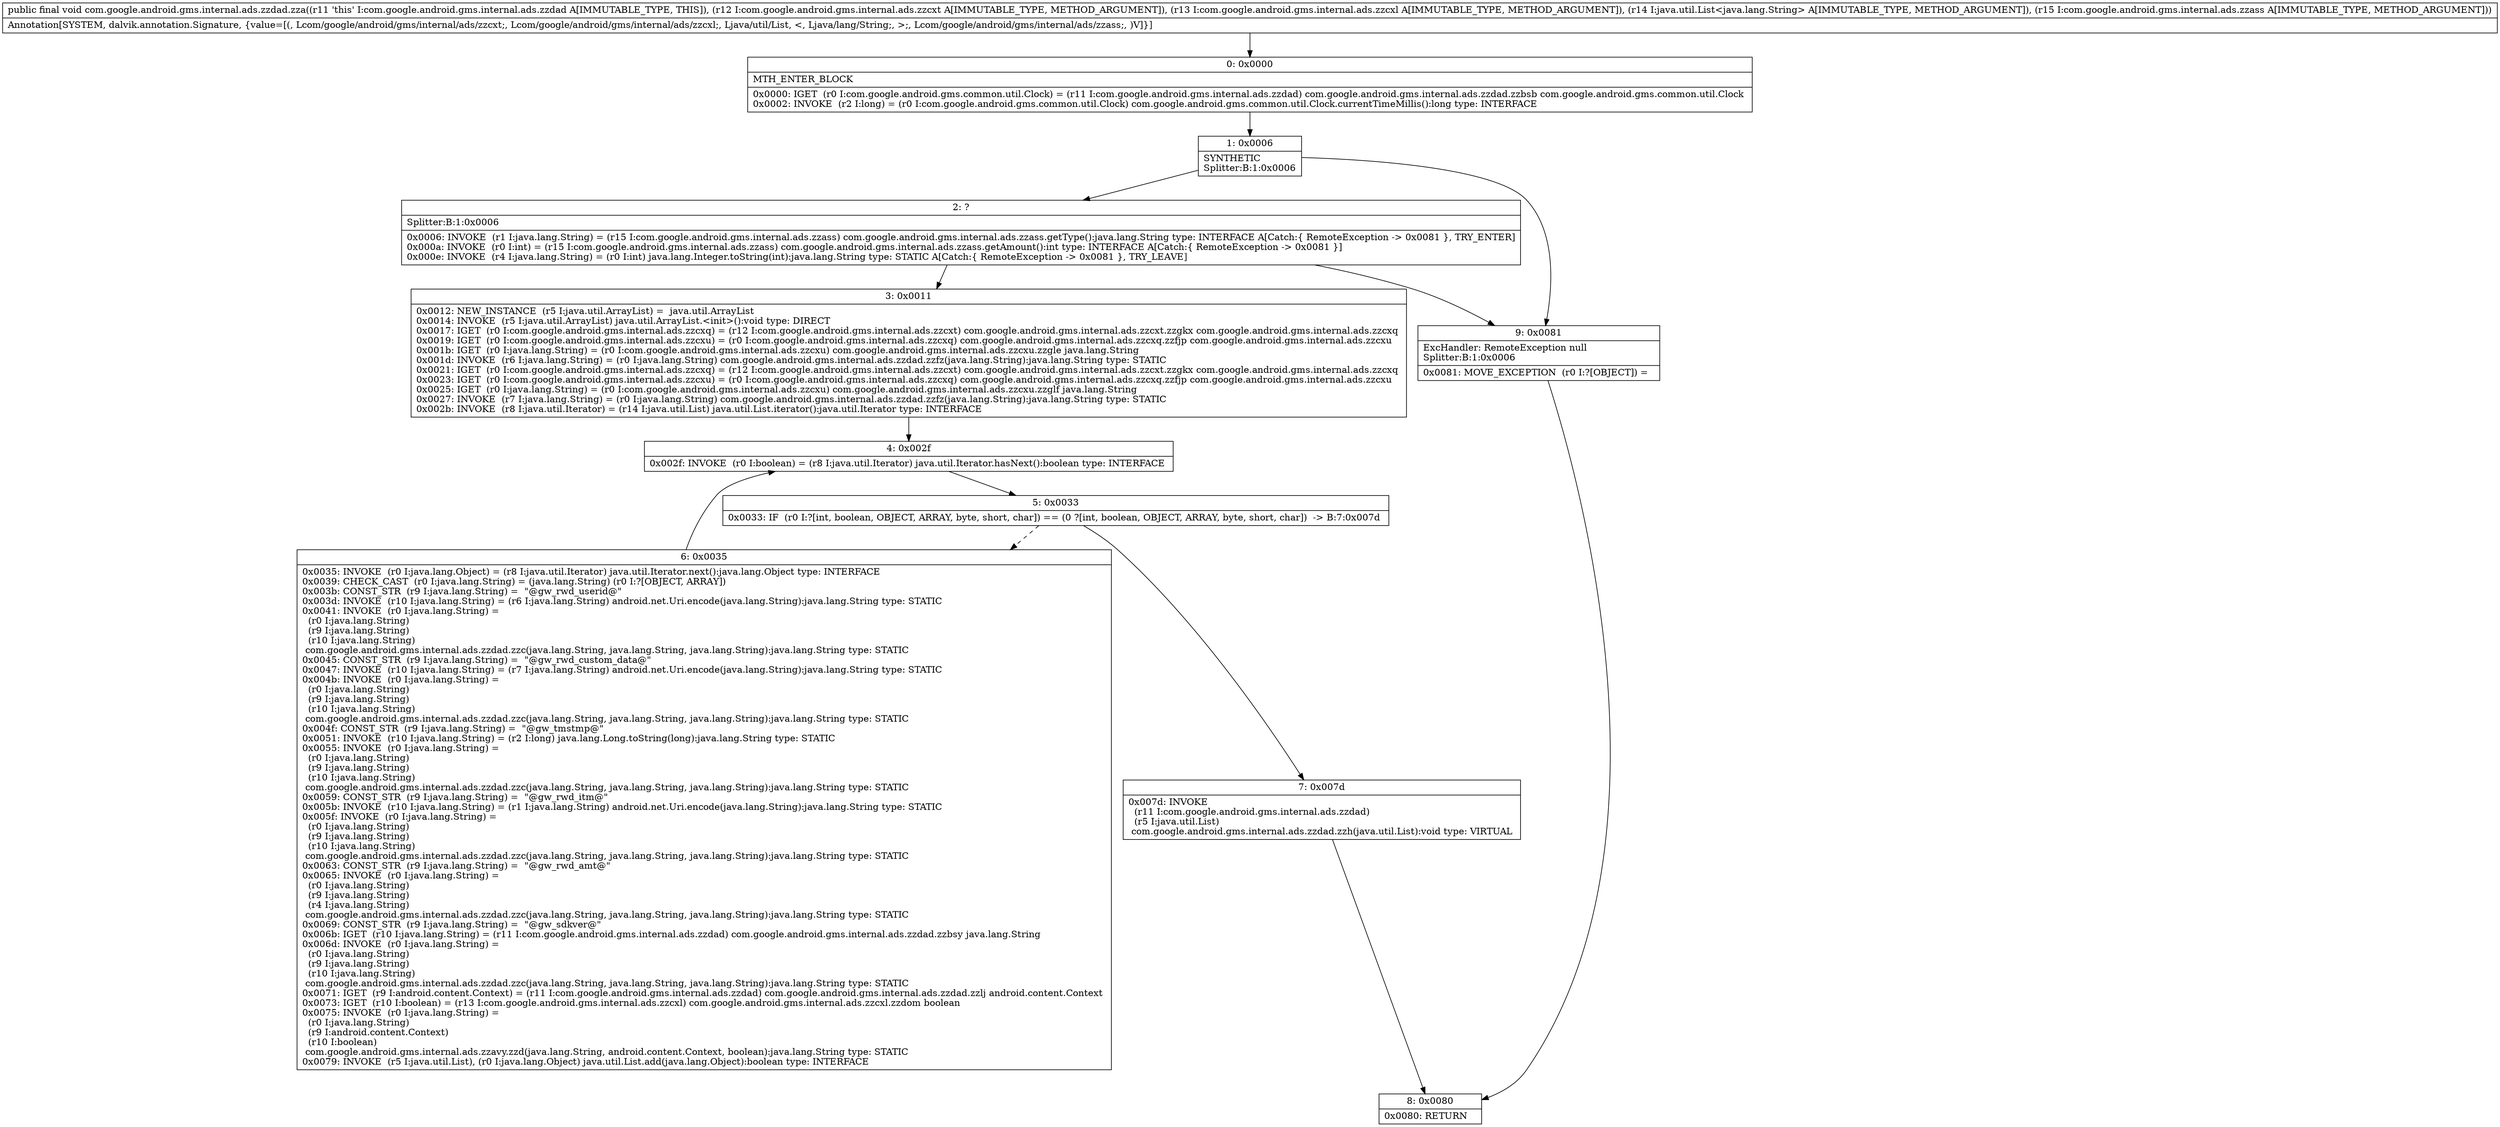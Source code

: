 digraph "CFG forcom.google.android.gms.internal.ads.zzdad.zza(Lcom\/google\/android\/gms\/internal\/ads\/zzcxt;Lcom\/google\/android\/gms\/internal\/ads\/zzcxl;Ljava\/util\/List;Lcom\/google\/android\/gms\/internal\/ads\/zzass;)V" {
Node_0 [shape=record,label="{0\:\ 0x0000|MTH_ENTER_BLOCK\l|0x0000: IGET  (r0 I:com.google.android.gms.common.util.Clock) = (r11 I:com.google.android.gms.internal.ads.zzdad) com.google.android.gms.internal.ads.zzdad.zzbsb com.google.android.gms.common.util.Clock \l0x0002: INVOKE  (r2 I:long) = (r0 I:com.google.android.gms.common.util.Clock) com.google.android.gms.common.util.Clock.currentTimeMillis():long type: INTERFACE \l}"];
Node_1 [shape=record,label="{1\:\ 0x0006|SYNTHETIC\lSplitter:B:1:0x0006\l}"];
Node_2 [shape=record,label="{2\:\ ?|Splitter:B:1:0x0006\l|0x0006: INVOKE  (r1 I:java.lang.String) = (r15 I:com.google.android.gms.internal.ads.zzass) com.google.android.gms.internal.ads.zzass.getType():java.lang.String type: INTERFACE A[Catch:\{ RemoteException \-\> 0x0081 \}, TRY_ENTER]\l0x000a: INVOKE  (r0 I:int) = (r15 I:com.google.android.gms.internal.ads.zzass) com.google.android.gms.internal.ads.zzass.getAmount():int type: INTERFACE A[Catch:\{ RemoteException \-\> 0x0081 \}]\l0x000e: INVOKE  (r4 I:java.lang.String) = (r0 I:int) java.lang.Integer.toString(int):java.lang.String type: STATIC A[Catch:\{ RemoteException \-\> 0x0081 \}, TRY_LEAVE]\l}"];
Node_3 [shape=record,label="{3\:\ 0x0011|0x0012: NEW_INSTANCE  (r5 I:java.util.ArrayList) =  java.util.ArrayList \l0x0014: INVOKE  (r5 I:java.util.ArrayList) java.util.ArrayList.\<init\>():void type: DIRECT \l0x0017: IGET  (r0 I:com.google.android.gms.internal.ads.zzcxq) = (r12 I:com.google.android.gms.internal.ads.zzcxt) com.google.android.gms.internal.ads.zzcxt.zzgkx com.google.android.gms.internal.ads.zzcxq \l0x0019: IGET  (r0 I:com.google.android.gms.internal.ads.zzcxu) = (r0 I:com.google.android.gms.internal.ads.zzcxq) com.google.android.gms.internal.ads.zzcxq.zzfjp com.google.android.gms.internal.ads.zzcxu \l0x001b: IGET  (r0 I:java.lang.String) = (r0 I:com.google.android.gms.internal.ads.zzcxu) com.google.android.gms.internal.ads.zzcxu.zzgle java.lang.String \l0x001d: INVOKE  (r6 I:java.lang.String) = (r0 I:java.lang.String) com.google.android.gms.internal.ads.zzdad.zzfz(java.lang.String):java.lang.String type: STATIC \l0x0021: IGET  (r0 I:com.google.android.gms.internal.ads.zzcxq) = (r12 I:com.google.android.gms.internal.ads.zzcxt) com.google.android.gms.internal.ads.zzcxt.zzgkx com.google.android.gms.internal.ads.zzcxq \l0x0023: IGET  (r0 I:com.google.android.gms.internal.ads.zzcxu) = (r0 I:com.google.android.gms.internal.ads.zzcxq) com.google.android.gms.internal.ads.zzcxq.zzfjp com.google.android.gms.internal.ads.zzcxu \l0x0025: IGET  (r0 I:java.lang.String) = (r0 I:com.google.android.gms.internal.ads.zzcxu) com.google.android.gms.internal.ads.zzcxu.zzglf java.lang.String \l0x0027: INVOKE  (r7 I:java.lang.String) = (r0 I:java.lang.String) com.google.android.gms.internal.ads.zzdad.zzfz(java.lang.String):java.lang.String type: STATIC \l0x002b: INVOKE  (r8 I:java.util.Iterator) = (r14 I:java.util.List) java.util.List.iterator():java.util.Iterator type: INTERFACE \l}"];
Node_4 [shape=record,label="{4\:\ 0x002f|0x002f: INVOKE  (r0 I:boolean) = (r8 I:java.util.Iterator) java.util.Iterator.hasNext():boolean type: INTERFACE \l}"];
Node_5 [shape=record,label="{5\:\ 0x0033|0x0033: IF  (r0 I:?[int, boolean, OBJECT, ARRAY, byte, short, char]) == (0 ?[int, boolean, OBJECT, ARRAY, byte, short, char])  \-\> B:7:0x007d \l}"];
Node_6 [shape=record,label="{6\:\ 0x0035|0x0035: INVOKE  (r0 I:java.lang.Object) = (r8 I:java.util.Iterator) java.util.Iterator.next():java.lang.Object type: INTERFACE \l0x0039: CHECK_CAST  (r0 I:java.lang.String) = (java.lang.String) (r0 I:?[OBJECT, ARRAY]) \l0x003b: CONST_STR  (r9 I:java.lang.String) =  \"@gw_rwd_userid@\" \l0x003d: INVOKE  (r10 I:java.lang.String) = (r6 I:java.lang.String) android.net.Uri.encode(java.lang.String):java.lang.String type: STATIC \l0x0041: INVOKE  (r0 I:java.lang.String) = \l  (r0 I:java.lang.String)\l  (r9 I:java.lang.String)\l  (r10 I:java.lang.String)\l com.google.android.gms.internal.ads.zzdad.zzc(java.lang.String, java.lang.String, java.lang.String):java.lang.String type: STATIC \l0x0045: CONST_STR  (r9 I:java.lang.String) =  \"@gw_rwd_custom_data@\" \l0x0047: INVOKE  (r10 I:java.lang.String) = (r7 I:java.lang.String) android.net.Uri.encode(java.lang.String):java.lang.String type: STATIC \l0x004b: INVOKE  (r0 I:java.lang.String) = \l  (r0 I:java.lang.String)\l  (r9 I:java.lang.String)\l  (r10 I:java.lang.String)\l com.google.android.gms.internal.ads.zzdad.zzc(java.lang.String, java.lang.String, java.lang.String):java.lang.String type: STATIC \l0x004f: CONST_STR  (r9 I:java.lang.String) =  \"@gw_tmstmp@\" \l0x0051: INVOKE  (r10 I:java.lang.String) = (r2 I:long) java.lang.Long.toString(long):java.lang.String type: STATIC \l0x0055: INVOKE  (r0 I:java.lang.String) = \l  (r0 I:java.lang.String)\l  (r9 I:java.lang.String)\l  (r10 I:java.lang.String)\l com.google.android.gms.internal.ads.zzdad.zzc(java.lang.String, java.lang.String, java.lang.String):java.lang.String type: STATIC \l0x0059: CONST_STR  (r9 I:java.lang.String) =  \"@gw_rwd_itm@\" \l0x005b: INVOKE  (r10 I:java.lang.String) = (r1 I:java.lang.String) android.net.Uri.encode(java.lang.String):java.lang.String type: STATIC \l0x005f: INVOKE  (r0 I:java.lang.String) = \l  (r0 I:java.lang.String)\l  (r9 I:java.lang.String)\l  (r10 I:java.lang.String)\l com.google.android.gms.internal.ads.zzdad.zzc(java.lang.String, java.lang.String, java.lang.String):java.lang.String type: STATIC \l0x0063: CONST_STR  (r9 I:java.lang.String) =  \"@gw_rwd_amt@\" \l0x0065: INVOKE  (r0 I:java.lang.String) = \l  (r0 I:java.lang.String)\l  (r9 I:java.lang.String)\l  (r4 I:java.lang.String)\l com.google.android.gms.internal.ads.zzdad.zzc(java.lang.String, java.lang.String, java.lang.String):java.lang.String type: STATIC \l0x0069: CONST_STR  (r9 I:java.lang.String) =  \"@gw_sdkver@\" \l0x006b: IGET  (r10 I:java.lang.String) = (r11 I:com.google.android.gms.internal.ads.zzdad) com.google.android.gms.internal.ads.zzdad.zzbsy java.lang.String \l0x006d: INVOKE  (r0 I:java.lang.String) = \l  (r0 I:java.lang.String)\l  (r9 I:java.lang.String)\l  (r10 I:java.lang.String)\l com.google.android.gms.internal.ads.zzdad.zzc(java.lang.String, java.lang.String, java.lang.String):java.lang.String type: STATIC \l0x0071: IGET  (r9 I:android.content.Context) = (r11 I:com.google.android.gms.internal.ads.zzdad) com.google.android.gms.internal.ads.zzdad.zzlj android.content.Context \l0x0073: IGET  (r10 I:boolean) = (r13 I:com.google.android.gms.internal.ads.zzcxl) com.google.android.gms.internal.ads.zzcxl.zzdom boolean \l0x0075: INVOKE  (r0 I:java.lang.String) = \l  (r0 I:java.lang.String)\l  (r9 I:android.content.Context)\l  (r10 I:boolean)\l com.google.android.gms.internal.ads.zzavy.zzd(java.lang.String, android.content.Context, boolean):java.lang.String type: STATIC \l0x0079: INVOKE  (r5 I:java.util.List), (r0 I:java.lang.Object) java.util.List.add(java.lang.Object):boolean type: INTERFACE \l}"];
Node_7 [shape=record,label="{7\:\ 0x007d|0x007d: INVOKE  \l  (r11 I:com.google.android.gms.internal.ads.zzdad)\l  (r5 I:java.util.List)\l com.google.android.gms.internal.ads.zzdad.zzh(java.util.List):void type: VIRTUAL \l}"];
Node_8 [shape=record,label="{8\:\ 0x0080|0x0080: RETURN   \l}"];
Node_9 [shape=record,label="{9\:\ 0x0081|ExcHandler: RemoteException null\lSplitter:B:1:0x0006\l|0x0081: MOVE_EXCEPTION  (r0 I:?[OBJECT]) =  \l}"];
MethodNode[shape=record,label="{public final void com.google.android.gms.internal.ads.zzdad.zza((r11 'this' I:com.google.android.gms.internal.ads.zzdad A[IMMUTABLE_TYPE, THIS]), (r12 I:com.google.android.gms.internal.ads.zzcxt A[IMMUTABLE_TYPE, METHOD_ARGUMENT]), (r13 I:com.google.android.gms.internal.ads.zzcxl A[IMMUTABLE_TYPE, METHOD_ARGUMENT]), (r14 I:java.util.List\<java.lang.String\> A[IMMUTABLE_TYPE, METHOD_ARGUMENT]), (r15 I:com.google.android.gms.internal.ads.zzass A[IMMUTABLE_TYPE, METHOD_ARGUMENT]))  | Annotation[SYSTEM, dalvik.annotation.Signature, \{value=[(, Lcom\/google\/android\/gms\/internal\/ads\/zzcxt;, Lcom\/google\/android\/gms\/internal\/ads\/zzcxl;, Ljava\/util\/List, \<, Ljava\/lang\/String;, \>;, Lcom\/google\/android\/gms\/internal\/ads\/zzass;, )V]\}]\l}"];
MethodNode -> Node_0;
Node_0 -> Node_1;
Node_1 -> Node_2;
Node_1 -> Node_9;
Node_2 -> Node_3;
Node_2 -> Node_9;
Node_3 -> Node_4;
Node_4 -> Node_5;
Node_5 -> Node_6[style=dashed];
Node_5 -> Node_7;
Node_6 -> Node_4;
Node_7 -> Node_8;
Node_9 -> Node_8;
}

